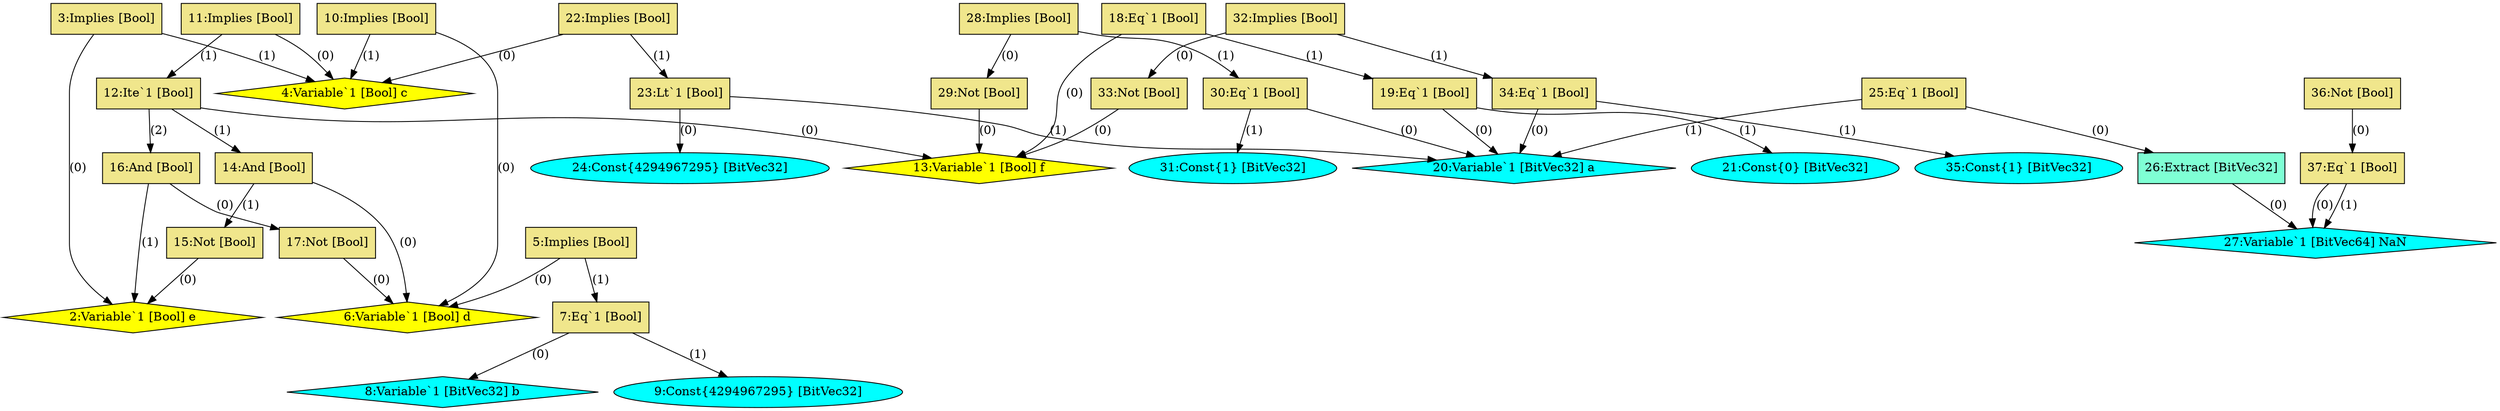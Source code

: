 digraph SMTLIB {
20 [style=filled shape=diamond fillcolor=aqua label="20:Variable`1 [BitVec32] a"]
19 [style=filled shape=box fillcolor=khaki label="19:Eq`1 [Bool]"]
18 [style=filled shape=box fillcolor=khaki label="18:Eq`1 [Bool]"]
13 [style=filled shape=diamond fillcolor=yellow label="13:Variable`1 [Bool] f"]
12 [style=filled shape=box fillcolor=khaki label="12:Ite`1 [Bool]"]
11 [style=filled shape=box fillcolor=khaki label="11:Implies [Bool]"]
4 [style=filled shape=diamond fillcolor=yellow label="4:Variable`1 [Bool] c"]
3 [style=filled shape=box fillcolor=khaki label="3:Implies [Bool]"]
2 [style=filled shape=diamond fillcolor=yellow label="2:Variable`1 [Bool] e"]
15 [style=filled shape=box fillcolor=khaki label="15:Not [Bool]"]
14 [style=filled shape=box fillcolor=khaki label="14:And [Bool]"]
6 [style=filled shape=diamond fillcolor=yellow label="6:Variable`1 [Bool] d"]
5 [style=filled shape=box fillcolor=khaki label="5:Implies [Bool]"]
7 [style=filled shape=box fillcolor=khaki label="7:Eq`1 [Bool]"]
8 [style=filled shape=diamond fillcolor=aqua label="8:Variable`1 [BitVec32] b"]
9 [style=filled shape=oval fillcolor=aqua label="9:Const{4294967295} [BitVec32]"]
10 [style=filled shape=box fillcolor=khaki label="10:Implies [Bool]"]
17 [style=filled shape=box fillcolor=khaki label="17:Not [Bool]"]
16 [style=filled shape=box fillcolor=khaki label="16:And [Bool]"]
22 [style=filled shape=box fillcolor=khaki label="22:Implies [Bool]"]
23 [style=filled shape=box fillcolor=khaki label="23:Lt`1 [Bool]"]
24 [style=filled shape=oval fillcolor=aqua label="24:Const{4294967295} [BitVec32]"]
29 [style=filled shape=box fillcolor=khaki label="29:Not [Bool]"]
28 [style=filled shape=box fillcolor=khaki label="28:Implies [Bool]"]
30 [style=filled shape=box fillcolor=khaki label="30:Eq`1 [Bool]"]
31 [style=filled shape=oval fillcolor=aqua label="31:Const{1} [BitVec32]"]
33 [style=filled shape=box fillcolor=khaki label="33:Not [Bool]"]
32 [style=filled shape=box fillcolor=khaki label="32:Implies [Bool]"]
34 [style=filled shape=box fillcolor=khaki label="34:Eq`1 [Bool]"]
35 [style=filled shape=oval fillcolor=aqua label="35:Const{1} [BitVec32]"]
21 [style=filled shape=oval fillcolor=aqua label="21:Const{0} [BitVec32]"]
25 [style=filled shape=box fillcolor=khaki label="25:Eq`1 [Bool]"]
26 [style=filled shape=box fillcolor=aquamarine label="26:Extract [BitVec32]"]
27 [style=filled shape=diamond fillcolor=aqua label="27:Variable`1 [BitVec64] NaN"]
37 [style=filled shape=box fillcolor=khaki label="37:Eq`1 [Bool]"]
36 [style=filled shape=box fillcolor=khaki label="36:Not [Bool]"]
"19" -> "20" [label="(0)"];
"19" -> "21" [label="(1)"];
"18" -> "13" [label="(0)"];
"18" -> "19" [label="(1)"];
"12" -> "13" [label="(0)"];
"12" -> "14" [label="(1)"];
"12" -> "16" [label="(2)"];
"11" -> "4" [label="(0)"];
"11" -> "12" [label="(1)"];
"3" -> "2" [label="(0)"];
"3" -> "4" [label="(1)"];
"15" -> "2" [label="(0)"];
"14" -> "6" [label="(0)"];
"14" -> "15" [label="(1)"];
"5" -> "6" [label="(0)"];
"5" -> "7" [label="(1)"];
"7" -> "8" [label="(0)"];
"7" -> "9" [label="(1)"];
"10" -> "6" [label="(0)"];
"10" -> "4" [label="(1)"];
"17" -> "6" [label="(0)"];
"16" -> "17" [label="(0)"];
"16" -> "2" [label="(1)"];
"22" -> "4" [label="(0)"];
"22" -> "23" [label="(1)"];
"23" -> "24" [label="(0)"];
"23" -> "20" [label="(1)"];
"29" -> "13" [label="(0)"];
"28" -> "29" [label="(0)"];
"28" -> "30" [label="(1)"];
"30" -> "20" [label="(0)"];
"30" -> "31" [label="(1)"];
"33" -> "13" [label="(0)"];
"32" -> "33" [label="(0)"];
"32" -> "34" [label="(1)"];
"34" -> "20" [label="(0)"];
"34" -> "35" [label="(1)"];
"25" -> "26" [label="(0)"];
"25" -> "20" [label="(1)"];
"26" -> "27" [label="(0)"];
"37" -> "27" [label="(0)"];
"37" -> "27" [label="(1)"];
"36" -> "37" [label="(0)"];
}
